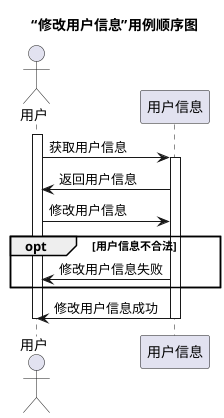 @startuml

title:“修改用户信息”用例顺序图

actor 用户
participant 用户信息

activate 用户
    用户->用户信息:获取用户信息
    activate 用户信息
        用户信息->用户:返回用户信息
        用户->用户信息:修改用户信息
        opt 用户信息不合法
            用户信息->用户:修改用户信息失败
        end opt
        用户信息->用户:修改用户信息成功
    deactivate 用户信息
deactivate 用户

@enduml
